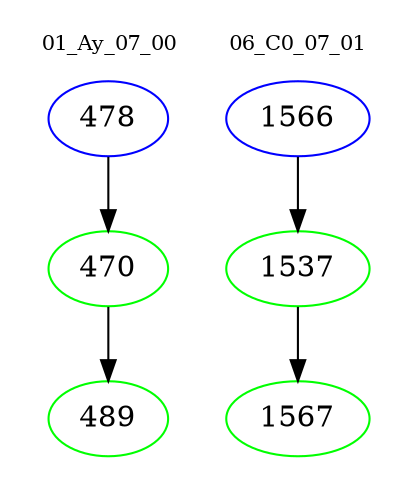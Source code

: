 digraph{
subgraph cluster_0 {
color = white
label = "01_Ay_07_00";
fontsize=10;
T0_478 [label="478", color="blue"]
T0_478 -> T0_470 [color="black"]
T0_470 [label="470", color="green"]
T0_470 -> T0_489 [color="black"]
T0_489 [label="489", color="green"]
}
subgraph cluster_1 {
color = white
label = "06_C0_07_01";
fontsize=10;
T1_1566 [label="1566", color="blue"]
T1_1566 -> T1_1537 [color="black"]
T1_1537 [label="1537", color="green"]
T1_1537 -> T1_1567 [color="black"]
T1_1567 [label="1567", color="green"]
}
}
